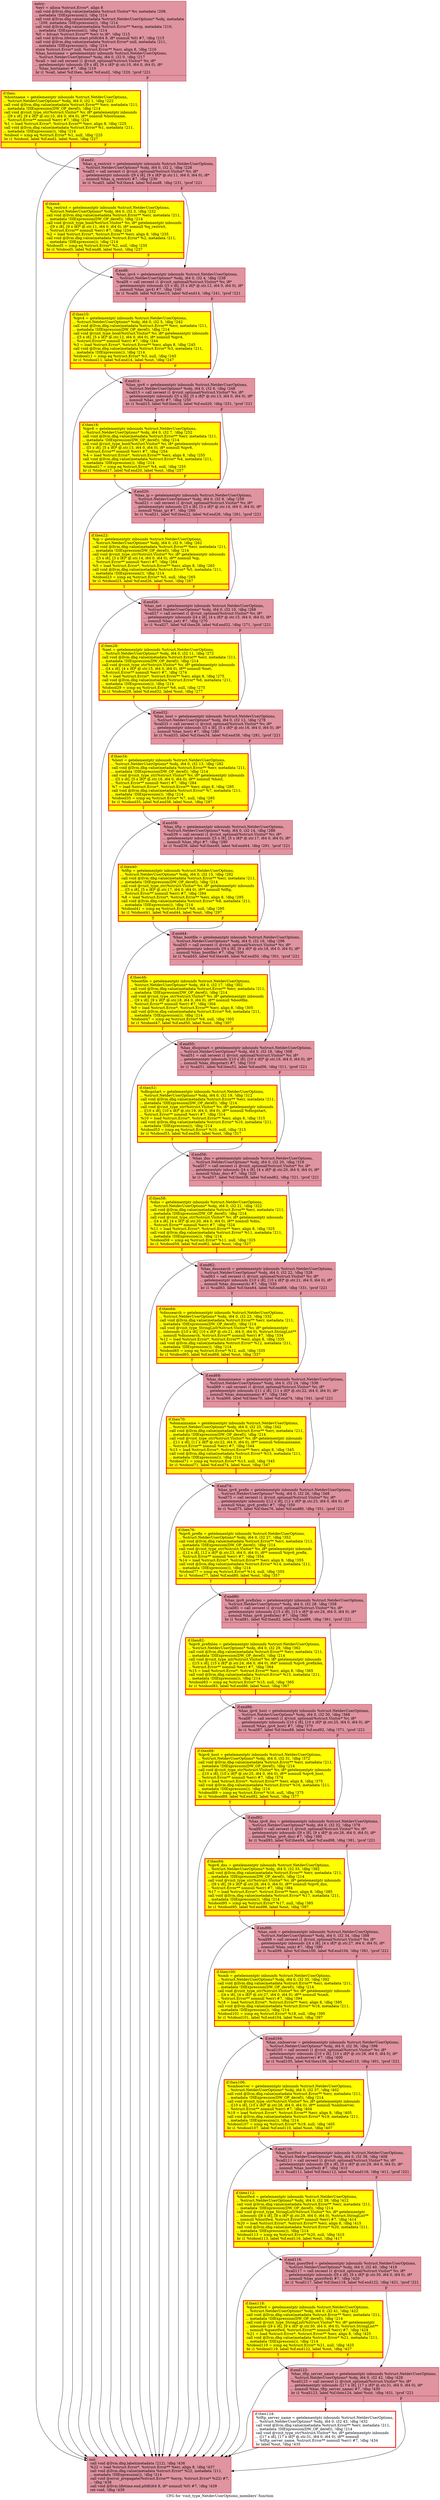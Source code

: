 digraph "CFG for 'visit_type_NetdevUserOptions_members' function" {
	label="CFG for 'visit_type_NetdevUserOptions_members' function";

	Node0x55760421b1b0 [shape=record,color="#b70d28ff", style=filled, fillcolor="#b70d2870",label="{entry:\l  %err = alloca %struct.Error*, align 8\l  call void @llvm.dbg.value(metadata %struct.Visitor* %v, metadata !208,\l... metadata !DIExpression()), !dbg !214\l  call void @llvm.dbg.value(metadata %struct.NetdevUserOptions* %obj, metadata\l... !209, metadata !DIExpression()), !dbg !214\l  call void @llvm.dbg.value(metadata %struct.Error** %errp, metadata !210,\l... metadata !DIExpression()), !dbg !214\l  %0 = bitcast %struct.Error** %err to i8*, !dbg !215\l  call void @llvm.lifetime.start.p0i8(i64 8, i8* nonnull %0) #7, !dbg !215\l  call void @llvm.dbg.value(metadata %struct.Error* null, metadata !211,\l... metadata !DIExpression()), !dbg !214\l  store %struct.Error* null, %struct.Error** %err, align 8, !dbg !216\l  %has_hostname = getelementptr inbounds %struct.NetdevUserOptions,\l... %struct.NetdevUserOptions* %obj, i64 0, i32 0, !dbg !217\l  %call = tail call zeroext i1 @visit_optional(%struct.Visitor* %v, i8*\l... getelementptr inbounds ([9 x i8], [9 x i8]* @.str.10, i64 0, i64 0), i8*\l... %has_hostname) #7, !dbg !219\l  br i1 %call, label %if.then, label %if.end2, !dbg !220, !prof !221\l|{<s0>T|<s1>F}}"];
	Node0x55760421b1b0:s0 -> Node0x557604231130;
	Node0x55760421b1b0:s1 -> Node0x557604231180;
	Node0x557604231130 [shape=record,penwidth=3.0, style="filled", color="red", fillcolor="yellow",label="{if.then:                                          \l  %hostname = getelementptr inbounds %struct.NetdevUserOptions,\l... %struct.NetdevUserOptions* %obj, i64 0, i32 1, !dbg !222\l  call void @llvm.dbg.value(metadata %struct.Error** %err, metadata !211,\l... metadata !DIExpression(DW_OP_deref)), !dbg !214\l  call void @visit_type_str(%struct.Visitor* %v, i8* getelementptr inbounds\l... ([9 x i8], [9 x i8]* @.str.10, i64 0, i64 0), i8** nonnull %hostname,\l... %struct.Error** nonnull %err) #7, !dbg !224\l  %1 = load %struct.Error*, %struct.Error** %err, align 8, !dbg !225\l  call void @llvm.dbg.value(metadata %struct.Error* %1, metadata !211,\l... metadata !DIExpression()), !dbg !214\l  %tobool = icmp eq %struct.Error* %1, null, !dbg !225\l  br i1 %tobool, label %if.end2, label %out, !dbg !227\l|{<s0>T|<s1>F}}"];
	Node0x557604231130:s0 -> Node0x557604231180;
	Node0x557604231130:s1 -> Node0x557604232ac0;
	Node0x557604231180 [shape=record,color="#b70d28ff", style=filled, fillcolor="#b70d2870",label="{if.end2:                                          \l  %has_q_restrict = getelementptr inbounds %struct.NetdevUserOptions,\l... %struct.NetdevUserOptions* %obj, i64 0, i32 2, !dbg !228\l  %call3 = call zeroext i1 @visit_optional(%struct.Visitor* %v, i8*\l... getelementptr inbounds ([9 x i8], [9 x i8]* @.str.11, i64 0, i64 0), i8*\l... nonnull %has_q_restrict) #7, !dbg !230\l  br i1 %call3, label %if.then4, label %if.end8, !dbg !231, !prof !221\l|{<s0>T|<s1>F}}"];
	Node0x557604231180:s0 -> Node0x557604232db0;
	Node0x557604231180:s1 -> Node0x557604232e20;
	Node0x557604232db0 [shape=record,penwidth=3.0, style="filled", color="red", fillcolor="yellow",label="{if.then4:                                         \l  %q_restrict = getelementptr inbounds %struct.NetdevUserOptions,\l... %struct.NetdevUserOptions* %obj, i64 0, i32 3, !dbg !232\l  call void @llvm.dbg.value(metadata %struct.Error** %err, metadata !211,\l... metadata !DIExpression(DW_OP_deref)), !dbg !214\l  call void @visit_type_bool(%struct.Visitor* %v, i8* getelementptr inbounds\l... ([9 x i8], [9 x i8]* @.str.11, i64 0, i64 0), i8* nonnull %q_restrict,\l... %struct.Error** nonnull %err) #7, !dbg !234\l  %2 = load %struct.Error*, %struct.Error** %err, align 8, !dbg !235\l  call void @llvm.dbg.value(metadata %struct.Error* %2, metadata !211,\l... metadata !DIExpression()), !dbg !214\l  %tobool5 = icmp eq %struct.Error* %2, null, !dbg !235\l  br i1 %tobool5, label %if.end8, label %out, !dbg !237\l|{<s0>T|<s1>F}}"];
	Node0x557604232db0:s0 -> Node0x557604232e20;
	Node0x557604232db0:s1 -> Node0x557604232ac0;
	Node0x557604232e20 [shape=record,color="#b70d28ff", style=filled, fillcolor="#b70d2870",label="{if.end8:                                          \l  %has_ipv4 = getelementptr inbounds %struct.NetdevUserOptions,\l... %struct.NetdevUserOptions* %obj, i64 0, i32 4, !dbg !238\l  %call9 = call zeroext i1 @visit_optional(%struct.Visitor* %v, i8*\l... getelementptr inbounds ([5 x i8], [5 x i8]* @.str.12, i64 0, i64 0), i8*\l... nonnull %has_ipv4) #7, !dbg !240\l  br i1 %call9, label %if.then10, label %if.end14, !dbg !241, !prof !221\l|{<s0>T|<s1>F}}"];
	Node0x557604232e20:s0 -> Node0x557604234460;
	Node0x557604232e20:s1 -> Node0x5576042344b0;
	Node0x557604234460 [shape=record,penwidth=3.0, style="filled", color="red", fillcolor="yellow",label="{if.then10:                                        \l  %ipv4 = getelementptr inbounds %struct.NetdevUserOptions,\l... %struct.NetdevUserOptions* %obj, i64 0, i32 5, !dbg !242\l  call void @llvm.dbg.value(metadata %struct.Error** %err, metadata !211,\l... metadata !DIExpression(DW_OP_deref)), !dbg !214\l  call void @visit_type_bool(%struct.Visitor* %v, i8* getelementptr inbounds\l... ([5 x i8], [5 x i8]* @.str.12, i64 0, i64 0), i8* nonnull %ipv4,\l... %struct.Error** nonnull %err) #7, !dbg !244\l  %3 = load %struct.Error*, %struct.Error** %err, align 8, !dbg !245\l  call void @llvm.dbg.value(metadata %struct.Error* %3, metadata !211,\l... metadata !DIExpression()), !dbg !214\l  %tobool11 = icmp eq %struct.Error* %3, null, !dbg !245\l  br i1 %tobool11, label %if.end14, label %out, !dbg !247\l|{<s0>T|<s1>F}}"];
	Node0x557604234460:s0 -> Node0x5576042344b0;
	Node0x557604234460:s1 -> Node0x557604232ac0;
	Node0x5576042344b0 [shape=record,color="#b70d28ff", style=filled, fillcolor="#b70d2870",label="{if.end14:                                         \l  %has_ipv6 = getelementptr inbounds %struct.NetdevUserOptions,\l... %struct.NetdevUserOptions* %obj, i64 0, i32 6, !dbg !248\l  %call15 = call zeroext i1 @visit_optional(%struct.Visitor* %v, i8*\l... getelementptr inbounds ([5 x i8], [5 x i8]* @.str.13, i64 0, i64 0), i8*\l... nonnull %has_ipv6) #7, !dbg !250\l  br i1 %call15, label %if.then16, label %if.end20, !dbg !251, !prof !221\l|{<s0>T|<s1>F}}"];
	Node0x5576042344b0:s0 -> Node0x557604213960;
	Node0x5576042344b0:s1 -> Node0x5576042139b0;
	Node0x557604213960 [shape=record,penwidth=3.0, style="filled", color="red", fillcolor="yellow",label="{if.then16:                                        \l  %ipv6 = getelementptr inbounds %struct.NetdevUserOptions,\l... %struct.NetdevUserOptions* %obj, i64 0, i32 7, !dbg !252\l  call void @llvm.dbg.value(metadata %struct.Error** %err, metadata !211,\l... metadata !DIExpression(DW_OP_deref)), !dbg !214\l  call void @visit_type_bool(%struct.Visitor* %v, i8* getelementptr inbounds\l... ([5 x i8], [5 x i8]* @.str.13, i64 0, i64 0), i8* nonnull %ipv6,\l... %struct.Error** nonnull %err) #7, !dbg !254\l  %4 = load %struct.Error*, %struct.Error** %err, align 8, !dbg !255\l  call void @llvm.dbg.value(metadata %struct.Error* %4, metadata !211,\l... metadata !DIExpression()), !dbg !214\l  %tobool17 = icmp eq %struct.Error* %4, null, !dbg !255\l  br i1 %tobool17, label %if.end20, label %out, !dbg !257\l|{<s0>T|<s1>F}}"];
	Node0x557604213960:s0 -> Node0x5576042139b0;
	Node0x557604213960:s1 -> Node0x557604232ac0;
	Node0x5576042139b0 [shape=record,color="#b70d28ff", style=filled, fillcolor="#b70d2870",label="{if.end20:                                         \l  %has_ip = getelementptr inbounds %struct.NetdevUserOptions,\l... %struct.NetdevUserOptions* %obj, i64 0, i32 8, !dbg !258\l  %call21 = call zeroext i1 @visit_optional(%struct.Visitor* %v, i8*\l... getelementptr inbounds ([3 x i8], [3 x i8]* @.str.14, i64 0, i64 0), i8*\l... nonnull %has_ip) #7, !dbg !260\l  br i1 %call21, label %if.then22, label %if.end26, !dbg !261, !prof !221\l|{<s0>T|<s1>F}}"];
	Node0x5576042139b0:s0 -> Node0x557604237d50;
	Node0x5576042139b0:s1 -> Node0x557604237da0;
	Node0x557604237d50 [shape=record,penwidth=3.0, style="filled", color="red", fillcolor="yellow",label="{if.then22:                                        \l  %ip = getelementptr inbounds %struct.NetdevUserOptions,\l... %struct.NetdevUserOptions* %obj, i64 0, i32 9, !dbg !262\l  call void @llvm.dbg.value(metadata %struct.Error** %err, metadata !211,\l... metadata !DIExpression(DW_OP_deref)), !dbg !214\l  call void @visit_type_str(%struct.Visitor* %v, i8* getelementptr inbounds\l... ([3 x i8], [3 x i8]* @.str.14, i64 0, i64 0), i8** nonnull %ip,\l... %struct.Error** nonnull %err) #7, !dbg !264\l  %5 = load %struct.Error*, %struct.Error** %err, align 8, !dbg !265\l  call void @llvm.dbg.value(metadata %struct.Error* %5, metadata !211,\l... metadata !DIExpression()), !dbg !214\l  %tobool23 = icmp eq %struct.Error* %5, null, !dbg !265\l  br i1 %tobool23, label %if.end26, label %out, !dbg !267\l|{<s0>T|<s1>F}}"];
	Node0x557604237d50:s0 -> Node0x557604237da0;
	Node0x557604237d50:s1 -> Node0x557604232ac0;
	Node0x557604237da0 [shape=record,color="#b70d28ff", style=filled, fillcolor="#b70d2870",label="{if.end26:                                         \l  %has_net = getelementptr inbounds %struct.NetdevUserOptions,\l... %struct.NetdevUserOptions* %obj, i64 0, i32 10, !dbg !268\l  %call27 = call zeroext i1 @visit_optional(%struct.Visitor* %v, i8*\l... getelementptr inbounds ([4 x i8], [4 x i8]* @.str.15, i64 0, i64 0), i8*\l... nonnull %has_net) #7, !dbg !270\l  br i1 %call27, label %if.then28, label %if.end32, !dbg !271, !prof !221\l|{<s0>T|<s1>F}}"];
	Node0x557604237da0:s0 -> Node0x557604234140;
	Node0x557604237da0:s1 -> Node0x557604234190;
	Node0x557604234140 [shape=record,penwidth=3.0, style="filled", color="red", fillcolor="yellow",label="{if.then28:                                        \l  %net = getelementptr inbounds %struct.NetdevUserOptions,\l... %struct.NetdevUserOptions* %obj, i64 0, i32 11, !dbg !272\l  call void @llvm.dbg.value(metadata %struct.Error** %err, metadata !211,\l... metadata !DIExpression(DW_OP_deref)), !dbg !214\l  call void @visit_type_str(%struct.Visitor* %v, i8* getelementptr inbounds\l... ([4 x i8], [4 x i8]* @.str.15, i64 0, i64 0), i8** nonnull %net,\l... %struct.Error** nonnull %err) #7, !dbg !274\l  %6 = load %struct.Error*, %struct.Error** %err, align 8, !dbg !275\l  call void @llvm.dbg.value(metadata %struct.Error* %6, metadata !211,\l... metadata !DIExpression()), !dbg !214\l  %tobool29 = icmp eq %struct.Error* %6, null, !dbg !275\l  br i1 %tobool29, label %if.end32, label %out, !dbg !277\l|{<s0>T|<s1>F}}"];
	Node0x557604234140:s0 -> Node0x557604234190;
	Node0x557604234140:s1 -> Node0x557604232ac0;
	Node0x557604234190 [shape=record,color="#b70d28ff", style=filled, fillcolor="#b70d2870",label="{if.end32:                                         \l  %has_host = getelementptr inbounds %struct.NetdevUserOptions,\l... %struct.NetdevUserOptions* %obj, i64 0, i32 12, !dbg !278\l  %call33 = call zeroext i1 @visit_optional(%struct.Visitor* %v, i8*\l... getelementptr inbounds ([5 x i8], [5 x i8]* @.str.16, i64 0, i64 0), i8*\l... nonnull %has_host) #7, !dbg !280\l  br i1 %call33, label %if.then34, label %if.end38, !dbg !281, !prof !221\l|{<s0>T|<s1>F}}"];
	Node0x557604234190:s0 -> Node0x55760423be20;
	Node0x557604234190:s1 -> Node0x55760423be70;
	Node0x55760423be20 [shape=record,penwidth=3.0, style="filled", color="red", fillcolor="yellow",label="{if.then34:                                        \l  %host = getelementptr inbounds %struct.NetdevUserOptions,\l... %struct.NetdevUserOptions* %obj, i64 0, i32 13, !dbg !282\l  call void @llvm.dbg.value(metadata %struct.Error** %err, metadata !211,\l... metadata !DIExpression(DW_OP_deref)), !dbg !214\l  call void @visit_type_str(%struct.Visitor* %v, i8* getelementptr inbounds\l... ([5 x i8], [5 x i8]* @.str.16, i64 0, i64 0), i8** nonnull %host,\l... %struct.Error** nonnull %err) #7, !dbg !284\l  %7 = load %struct.Error*, %struct.Error** %err, align 8, !dbg !285\l  call void @llvm.dbg.value(metadata %struct.Error* %7, metadata !211,\l... metadata !DIExpression()), !dbg !214\l  %tobool35 = icmp eq %struct.Error* %7, null, !dbg !285\l  br i1 %tobool35, label %if.end38, label %out, !dbg !287\l|{<s0>T|<s1>F}}"];
	Node0x55760423be20:s0 -> Node0x55760423be70;
	Node0x55760423be20:s1 -> Node0x557604232ac0;
	Node0x55760423be70 [shape=record,color="#b70d28ff", style=filled, fillcolor="#b70d2870",label="{if.end38:                                         \l  %has_tftp = getelementptr inbounds %struct.NetdevUserOptions,\l... %struct.NetdevUserOptions* %obj, i64 0, i32 14, !dbg !288\l  %call39 = call zeroext i1 @visit_optional(%struct.Visitor* %v, i8*\l... getelementptr inbounds ([5 x i8], [5 x i8]* @.str.17, i64 0, i64 0), i8*\l... nonnull %has_tftp) #7, !dbg !290\l  br i1 %call39, label %if.then40, label %if.end44, !dbg !291, !prof !221\l|{<s0>T|<s1>F}}"];
	Node0x55760423be70:s0 -> Node0x55760423d140;
	Node0x55760423be70:s1 -> Node0x55760423d190;
	Node0x55760423d140 [shape=record,penwidth=3.0, style="filled", color="red", fillcolor="yellow",label="{if.then40:                                        \l  %tftp = getelementptr inbounds %struct.NetdevUserOptions,\l... %struct.NetdevUserOptions* %obj, i64 0, i32 15, !dbg !292\l  call void @llvm.dbg.value(metadata %struct.Error** %err, metadata !211,\l... metadata !DIExpression(DW_OP_deref)), !dbg !214\l  call void @visit_type_str(%struct.Visitor* %v, i8* getelementptr inbounds\l... ([5 x i8], [5 x i8]* @.str.17, i64 0, i64 0), i8** nonnull %tftp,\l... %struct.Error** nonnull %err) #7, !dbg !294\l  %8 = load %struct.Error*, %struct.Error** %err, align 8, !dbg !295\l  call void @llvm.dbg.value(metadata %struct.Error* %8, metadata !211,\l... metadata !DIExpression()), !dbg !214\l  %tobool41 = icmp eq %struct.Error* %8, null, !dbg !295\l  br i1 %tobool41, label %if.end44, label %out, !dbg !297\l|{<s0>T|<s1>F}}"];
	Node0x55760423d140:s0 -> Node0x55760423d190;
	Node0x55760423d140:s1 -> Node0x557604232ac0;
	Node0x55760423d190 [shape=record,color="#b70d28ff", style=filled, fillcolor="#b70d2870",label="{if.end44:                                         \l  %has_bootfile = getelementptr inbounds %struct.NetdevUserOptions,\l... %struct.NetdevUserOptions* %obj, i64 0, i32 16, !dbg !298\l  %call45 = call zeroext i1 @visit_optional(%struct.Visitor* %v, i8*\l... getelementptr inbounds ([9 x i8], [9 x i8]* @.str.18, i64 0, i64 0), i8*\l... nonnull %has_bootfile) #7, !dbg !300\l  br i1 %call45, label %if.then46, label %if.end50, !dbg !301, !prof !221\l|{<s0>T|<s1>F}}"];
	Node0x55760423d190:s0 -> Node0x55760423e460;
	Node0x55760423d190:s1 -> Node0x55760423e4b0;
	Node0x55760423e460 [shape=record,penwidth=3.0, style="filled", color="red", fillcolor="yellow",label="{if.then46:                                        \l  %bootfile = getelementptr inbounds %struct.NetdevUserOptions,\l... %struct.NetdevUserOptions* %obj, i64 0, i32 17, !dbg !302\l  call void @llvm.dbg.value(metadata %struct.Error** %err, metadata !211,\l... metadata !DIExpression(DW_OP_deref)), !dbg !214\l  call void @visit_type_str(%struct.Visitor* %v, i8* getelementptr inbounds\l... ([9 x i8], [9 x i8]* @.str.18, i64 0, i64 0), i8** nonnull %bootfile,\l... %struct.Error** nonnull %err) #7, !dbg !304\l  %9 = load %struct.Error*, %struct.Error** %err, align 8, !dbg !305\l  call void @llvm.dbg.value(metadata %struct.Error* %9, metadata !211,\l... metadata !DIExpression()), !dbg !214\l  %tobool47 = icmp eq %struct.Error* %9, null, !dbg !305\l  br i1 %tobool47, label %if.end50, label %out, !dbg !307\l|{<s0>T|<s1>F}}"];
	Node0x55760423e460:s0 -> Node0x55760423e4b0;
	Node0x55760423e460:s1 -> Node0x557604232ac0;
	Node0x55760423e4b0 [shape=record,color="#b70d28ff", style=filled, fillcolor="#b70d2870",label="{if.end50:                                         \l  %has_dhcpstart = getelementptr inbounds %struct.NetdevUserOptions,\l... %struct.NetdevUserOptions* %obj, i64 0, i32 18, !dbg !308\l  %call51 = call zeroext i1 @visit_optional(%struct.Visitor* %v, i8*\l... getelementptr inbounds ([10 x i8], [10 x i8]* @.str.19, i64 0, i64 0), i8*\l... nonnull %has_dhcpstart) #7, !dbg !310\l  br i1 %call51, label %if.then52, label %if.end56, !dbg !311, !prof !221\l|{<s0>T|<s1>F}}"];
	Node0x55760423e4b0:s0 -> Node0x55760423f7a0;
	Node0x55760423e4b0:s1 -> Node0x55760423f7f0;
	Node0x55760423f7a0 [shape=record,penwidth=3.0, style="filled", color="red", fillcolor="yellow",label="{if.then52:                                        \l  %dhcpstart = getelementptr inbounds %struct.NetdevUserOptions,\l... %struct.NetdevUserOptions* %obj, i64 0, i32 19, !dbg !312\l  call void @llvm.dbg.value(metadata %struct.Error** %err, metadata !211,\l... metadata !DIExpression(DW_OP_deref)), !dbg !214\l  call void @visit_type_str(%struct.Visitor* %v, i8* getelementptr inbounds\l... ([10 x i8], [10 x i8]* @.str.19, i64 0, i64 0), i8** nonnull %dhcpstart,\l... %struct.Error** nonnull %err) #7, !dbg !314\l  %10 = load %struct.Error*, %struct.Error** %err, align 8, !dbg !315\l  call void @llvm.dbg.value(metadata %struct.Error* %10, metadata !211,\l... metadata !DIExpression()), !dbg !214\l  %tobool53 = icmp eq %struct.Error* %10, null, !dbg !315\l  br i1 %tobool53, label %if.end56, label %out, !dbg !317\l|{<s0>T|<s1>F}}"];
	Node0x55760423f7a0:s0 -> Node0x55760423f7f0;
	Node0x55760423f7a0:s1 -> Node0x557604232ac0;
	Node0x55760423f7f0 [shape=record,color="#b70d28ff", style=filled, fillcolor="#b70d2870",label="{if.end56:                                         \l  %has_dns = getelementptr inbounds %struct.NetdevUserOptions,\l... %struct.NetdevUserOptions* %obj, i64 0, i32 20, !dbg !318\l  %call57 = call zeroext i1 @visit_optional(%struct.Visitor* %v, i8*\l... getelementptr inbounds ([4 x i8], [4 x i8]* @.str.20, i64 0, i64 0), i8*\l... nonnull %has_dns) #7, !dbg !320\l  br i1 %call57, label %if.then58, label %if.end62, !dbg !321, !prof !221\l|{<s0>T|<s1>F}}"];
	Node0x55760423f7f0:s0 -> Node0x557604240ae0;
	Node0x55760423f7f0:s1 -> Node0x557604240b30;
	Node0x557604240ae0 [shape=record,penwidth=3.0, style="filled", color="red", fillcolor="yellow",label="{if.then58:                                        \l  %dns = getelementptr inbounds %struct.NetdevUserOptions,\l... %struct.NetdevUserOptions* %obj, i64 0, i32 21, !dbg !322\l  call void @llvm.dbg.value(metadata %struct.Error** %err, metadata !211,\l... metadata !DIExpression(DW_OP_deref)), !dbg !214\l  call void @visit_type_str(%struct.Visitor* %v, i8* getelementptr inbounds\l... ([4 x i8], [4 x i8]* @.str.20, i64 0, i64 0), i8** nonnull %dns,\l... %struct.Error** nonnull %err) #7, !dbg !324\l  %11 = load %struct.Error*, %struct.Error** %err, align 8, !dbg !325\l  call void @llvm.dbg.value(metadata %struct.Error* %11, metadata !211,\l... metadata !DIExpression()), !dbg !214\l  %tobool59 = icmp eq %struct.Error* %11, null, !dbg !325\l  br i1 %tobool59, label %if.end62, label %out, !dbg !327\l|{<s0>T|<s1>F}}"];
	Node0x557604240ae0:s0 -> Node0x557604240b30;
	Node0x557604240ae0:s1 -> Node0x557604232ac0;
	Node0x557604240b30 [shape=record,color="#b70d28ff", style=filled, fillcolor="#b70d2870",label="{if.end62:                                         \l  %has_dnssearch = getelementptr inbounds %struct.NetdevUserOptions,\l... %struct.NetdevUserOptions* %obj, i64 0, i32 22, !dbg !328\l  %call63 = call zeroext i1 @visit_optional(%struct.Visitor* %v, i8*\l... getelementptr inbounds ([10 x i8], [10 x i8]* @.str.21, i64 0, i64 0), i8*\l... nonnull %has_dnssearch) #7, !dbg !330\l  br i1 %call63, label %if.then64, label %if.end68, !dbg !331, !prof !221\l|{<s0>T|<s1>F}}"];
	Node0x557604240b30:s0 -> Node0x55760423a340;
	Node0x557604240b30:s1 -> Node0x55760423a390;
	Node0x55760423a340 [shape=record,penwidth=3.0, style="filled", color="red", fillcolor="yellow",label="{if.then64:                                        \l  %dnssearch = getelementptr inbounds %struct.NetdevUserOptions,\l... %struct.NetdevUserOptions* %obj, i64 0, i32 23, !dbg !332\l  call void @llvm.dbg.value(metadata %struct.Error** %err, metadata !211,\l... metadata !DIExpression(DW_OP_deref)), !dbg !214\l  call void @visit_type_StringList(%struct.Visitor* %v, i8* getelementptr\l... inbounds ([10 x i8], [10 x i8]* @.str.21, i64 0, i64 0), %struct.StringList**\l... nonnull %dnssearch, %struct.Error** nonnull %err) #7, !dbg !334\l  %12 = load %struct.Error*, %struct.Error** %err, align 8, !dbg !335\l  call void @llvm.dbg.value(metadata %struct.Error* %12, metadata !211,\l... metadata !DIExpression()), !dbg !214\l  %tobool65 = icmp eq %struct.Error* %12, null, !dbg !335\l  br i1 %tobool65, label %if.end68, label %out, !dbg !337\l|{<s0>T|<s1>F}}"];
	Node0x55760423a340:s0 -> Node0x55760423a390;
	Node0x55760423a340:s1 -> Node0x557604232ac0;
	Node0x55760423a390 [shape=record,color="#b70d28ff", style=filled, fillcolor="#b70d2870",label="{if.end68:                                         \l  %has_domainname = getelementptr inbounds %struct.NetdevUserOptions,\l... %struct.NetdevUserOptions* %obj, i64 0, i32 24, !dbg !338\l  %call69 = call zeroext i1 @visit_optional(%struct.Visitor* %v, i8*\l... getelementptr inbounds ([11 x i8], [11 x i8]* @.str.22, i64 0, i64 0), i8*\l... nonnull %has_domainname) #7, !dbg !340\l  br i1 %call69, label %if.then70, label %if.end74, !dbg !341, !prof !221\l|{<s0>T|<s1>F}}"];
	Node0x55760423a390:s0 -> Node0x557604244dd0;
	Node0x55760423a390:s1 -> Node0x557604244e20;
	Node0x557604244dd0 [shape=record,penwidth=3.0, style="filled", color="red", fillcolor="yellow",label="{if.then70:                                        \l  %domainname = getelementptr inbounds %struct.NetdevUserOptions,\l... %struct.NetdevUserOptions* %obj, i64 0, i32 25, !dbg !342\l  call void @llvm.dbg.value(metadata %struct.Error** %err, metadata !211,\l... metadata !DIExpression(DW_OP_deref)), !dbg !214\l  call void @visit_type_str(%struct.Visitor* %v, i8* getelementptr inbounds\l... ([11 x i8], [11 x i8]* @.str.22, i64 0, i64 0), i8** nonnull %domainname,\l... %struct.Error** nonnull %err) #7, !dbg !344\l  %13 = load %struct.Error*, %struct.Error** %err, align 8, !dbg !345\l  call void @llvm.dbg.value(metadata %struct.Error* %13, metadata !211,\l... metadata !DIExpression()), !dbg !214\l  %tobool71 = icmp eq %struct.Error* %13, null, !dbg !345\l  br i1 %tobool71, label %if.end74, label %out, !dbg !347\l|{<s0>T|<s1>F}}"];
	Node0x557604244dd0:s0 -> Node0x557604244e20;
	Node0x557604244dd0:s1 -> Node0x557604232ac0;
	Node0x557604244e20 [shape=record,color="#b70d28ff", style=filled, fillcolor="#b70d2870",label="{if.end74:                                         \l  %has_ipv6_prefix = getelementptr inbounds %struct.NetdevUserOptions,\l... %struct.NetdevUserOptions* %obj, i64 0, i32 26, !dbg !348\l  %call75 = call zeroext i1 @visit_optional(%struct.Visitor* %v, i8*\l... getelementptr inbounds ([12 x i8], [12 x i8]* @.str.23, i64 0, i64 0), i8*\l... nonnull %has_ipv6_prefix) #7, !dbg !350\l  br i1 %call75, label %if.then76, label %if.end80, !dbg !351, !prof !221\l|{<s0>T|<s1>F}}"];
	Node0x557604244e20:s0 -> Node0x5576042460d0;
	Node0x557604244e20:s1 -> Node0x557604246120;
	Node0x5576042460d0 [shape=record,penwidth=3.0, style="filled", color="red", fillcolor="yellow",label="{if.then76:                                        \l  %ipv6_prefix = getelementptr inbounds %struct.NetdevUserOptions,\l... %struct.NetdevUserOptions* %obj, i64 0, i32 27, !dbg !352\l  call void @llvm.dbg.value(metadata %struct.Error** %err, metadata !211,\l... metadata !DIExpression(DW_OP_deref)), !dbg !214\l  call void @visit_type_str(%struct.Visitor* %v, i8* getelementptr inbounds\l... ([12 x i8], [12 x i8]* @.str.23, i64 0, i64 0), i8** nonnull %ipv6_prefix,\l... %struct.Error** nonnull %err) #7, !dbg !354\l  %14 = load %struct.Error*, %struct.Error** %err, align 8, !dbg !355\l  call void @llvm.dbg.value(metadata %struct.Error* %14, metadata !211,\l... metadata !DIExpression()), !dbg !214\l  %tobool77 = icmp eq %struct.Error* %14, null, !dbg !355\l  br i1 %tobool77, label %if.end80, label %out, !dbg !357\l|{<s0>T|<s1>F}}"];
	Node0x5576042460d0:s0 -> Node0x557604246120;
	Node0x5576042460d0:s1 -> Node0x557604232ac0;
	Node0x557604246120 [shape=record,color="#b70d28ff", style=filled, fillcolor="#b70d2870",label="{if.end80:                                         \l  %has_ipv6_prefixlen = getelementptr inbounds %struct.NetdevUserOptions,\l... %struct.NetdevUserOptions* %obj, i64 0, i32 28, !dbg !358\l  %call81 = call zeroext i1 @visit_optional(%struct.Visitor* %v, i8*\l... getelementptr inbounds ([15 x i8], [15 x i8]* @.str.24, i64 0, i64 0), i8*\l... nonnull %has_ipv6_prefixlen) #7, !dbg !360\l  br i1 %call81, label %if.then82, label %if.end86, !dbg !361, !prof !221\l|{<s0>T|<s1>F}}"];
	Node0x557604246120:s0 -> Node0x5576042476f0;
	Node0x557604246120:s1 -> Node0x557604247740;
	Node0x5576042476f0 [shape=record,penwidth=3.0, style="filled", color="red", fillcolor="yellow",label="{if.then82:                                        \l  %ipv6_prefixlen = getelementptr inbounds %struct.NetdevUserOptions,\l... %struct.NetdevUserOptions* %obj, i64 0, i32 29, !dbg !362\l  call void @llvm.dbg.value(metadata %struct.Error** %err, metadata !211,\l... metadata !DIExpression(DW_OP_deref)), !dbg !214\l  call void @visit_type_int(%struct.Visitor* %v, i8* getelementptr inbounds\l... ([15 x i8], [15 x i8]* @.str.24, i64 0, i64 0), i64* nonnull %ipv6_prefixlen,\l... %struct.Error** nonnull %err) #7, !dbg !364\l  %15 = load %struct.Error*, %struct.Error** %err, align 8, !dbg !365\l  call void @llvm.dbg.value(metadata %struct.Error* %15, metadata !211,\l... metadata !DIExpression()), !dbg !214\l  %tobool83 = icmp eq %struct.Error* %15, null, !dbg !365\l  br i1 %tobool83, label %if.end86, label %out, !dbg !367\l|{<s0>T|<s1>F}}"];
	Node0x5576042476f0:s0 -> Node0x557604247740;
	Node0x5576042476f0:s1 -> Node0x557604232ac0;
	Node0x557604247740 [shape=record,color="#b70d28ff", style=filled, fillcolor="#b70d2870",label="{if.end86:                                         \l  %has_ipv6_host = getelementptr inbounds %struct.NetdevUserOptions,\l... %struct.NetdevUserOptions* %obj, i64 0, i32 30, !dbg !368\l  %call87 = call zeroext i1 @visit_optional(%struct.Visitor* %v, i8*\l... getelementptr inbounds ([10 x i8], [10 x i8]* @.str.25, i64 0, i64 0), i8*\l... nonnull %has_ipv6_host) #7, !dbg !370\l  br i1 %call87, label %if.then88, label %if.end92, !dbg !371, !prof !221\l|{<s0>T|<s1>F}}"];
	Node0x557604247740:s0 -> Node0x557604249570;
	Node0x557604247740:s1 -> Node0x5576042495c0;
	Node0x557604249570 [shape=record,penwidth=3.0, style="filled", color="red", fillcolor="yellow",label="{if.then88:                                        \l  %ipv6_host = getelementptr inbounds %struct.NetdevUserOptions,\l... %struct.NetdevUserOptions* %obj, i64 0, i32 31, !dbg !372\l  call void @llvm.dbg.value(metadata %struct.Error** %err, metadata !211,\l... metadata !DIExpression(DW_OP_deref)), !dbg !214\l  call void @visit_type_str(%struct.Visitor* %v, i8* getelementptr inbounds\l... ([10 x i8], [10 x i8]* @.str.25, i64 0, i64 0), i8** nonnull %ipv6_host,\l... %struct.Error** nonnull %err) #7, !dbg !374\l  %16 = load %struct.Error*, %struct.Error** %err, align 8, !dbg !375\l  call void @llvm.dbg.value(metadata %struct.Error* %16, metadata !211,\l... metadata !DIExpression()), !dbg !214\l  %tobool89 = icmp eq %struct.Error* %16, null, !dbg !375\l  br i1 %tobool89, label %if.end92, label %out, !dbg !377\l|{<s0>T|<s1>F}}"];
	Node0x557604249570:s0 -> Node0x5576042495c0;
	Node0x557604249570:s1 -> Node0x557604232ac0;
	Node0x5576042495c0 [shape=record,color="#b70d28ff", style=filled, fillcolor="#b70d2870",label="{if.end92:                                         \l  %has_ipv6_dns = getelementptr inbounds %struct.NetdevUserOptions,\l... %struct.NetdevUserOptions* %obj, i64 0, i32 32, !dbg !378\l  %call93 = call zeroext i1 @visit_optional(%struct.Visitor* %v, i8*\l... getelementptr inbounds ([9 x i8], [9 x i8]* @.str.26, i64 0, i64 0), i8*\l... nonnull %has_ipv6_dns) #7, !dbg !380\l  br i1 %call93, label %if.then94, label %if.end98, !dbg !381, !prof !221\l|{<s0>T|<s1>F}}"];
	Node0x5576042495c0:s0 -> Node0x55760424a580;
	Node0x5576042495c0:s1 -> Node0x55760424a5d0;
	Node0x55760424a580 [shape=record,penwidth=3.0, style="filled", color="red", fillcolor="yellow",label="{if.then94:                                        \l  %ipv6_dns = getelementptr inbounds %struct.NetdevUserOptions,\l... %struct.NetdevUserOptions* %obj, i64 0, i32 33, !dbg !382\l  call void @llvm.dbg.value(metadata %struct.Error** %err, metadata !211,\l... metadata !DIExpression(DW_OP_deref)), !dbg !214\l  call void @visit_type_str(%struct.Visitor* %v, i8* getelementptr inbounds\l... ([9 x i8], [9 x i8]* @.str.26, i64 0, i64 0), i8** nonnull %ipv6_dns,\l... %struct.Error** nonnull %err) #7, !dbg !384\l  %17 = load %struct.Error*, %struct.Error** %err, align 8, !dbg !385\l  call void @llvm.dbg.value(metadata %struct.Error* %17, metadata !211,\l... metadata !DIExpression()), !dbg !214\l  %tobool95 = icmp eq %struct.Error* %17, null, !dbg !385\l  br i1 %tobool95, label %if.end98, label %out, !dbg !387\l|{<s0>T|<s1>F}}"];
	Node0x55760424a580:s0 -> Node0x55760424a5d0;
	Node0x55760424a580:s1 -> Node0x557604232ac0;
	Node0x55760424a5d0 [shape=record,color="#b70d28ff", style=filled, fillcolor="#b70d2870",label="{if.end98:                                         \l  %has_smb = getelementptr inbounds %struct.NetdevUserOptions,\l... %struct.NetdevUserOptions* %obj, i64 0, i32 34, !dbg !388\l  %call99 = call zeroext i1 @visit_optional(%struct.Visitor* %v, i8*\l... getelementptr inbounds ([4 x i8], [4 x i8]* @.str.27, i64 0, i64 0), i8*\l... nonnull %has_smb) #7, !dbg !390\l  br i1 %call99, label %if.then100, label %if.end104, !dbg !391, !prof !221\l|{<s0>T|<s1>F}}"];
	Node0x55760424a5d0:s0 -> Node0x557604235b90;
	Node0x55760424a5d0:s1 -> Node0x557604235be0;
	Node0x557604235b90 [shape=record,penwidth=3.0, style="filled", color="red", fillcolor="yellow",label="{if.then100:                                       \l  %smb = getelementptr inbounds %struct.NetdevUserOptions,\l... %struct.NetdevUserOptions* %obj, i64 0, i32 35, !dbg !392\l  call void @llvm.dbg.value(metadata %struct.Error** %err, metadata !211,\l... metadata !DIExpression(DW_OP_deref)), !dbg !214\l  call void @visit_type_str(%struct.Visitor* %v, i8* getelementptr inbounds\l... ([4 x i8], [4 x i8]* @.str.27, i64 0, i64 0), i8** nonnull %smb,\l... %struct.Error** nonnull %err) #7, !dbg !394\l  %18 = load %struct.Error*, %struct.Error** %err, align 8, !dbg !395\l  call void @llvm.dbg.value(metadata %struct.Error* %18, metadata !211,\l... metadata !DIExpression()), !dbg !214\l  %tobool101 = icmp eq %struct.Error* %18, null, !dbg !395\l  br i1 %tobool101, label %if.end104, label %out, !dbg !397\l|{<s0>T|<s1>F}}"];
	Node0x557604235b90:s0 -> Node0x557604235be0;
	Node0x557604235b90:s1 -> Node0x557604232ac0;
	Node0x557604235be0 [shape=record,color="#b70d28ff", style=filled, fillcolor="#b70d2870",label="{if.end104:                                        \l  %has_smbserver = getelementptr inbounds %struct.NetdevUserOptions,\l... %struct.NetdevUserOptions* %obj, i64 0, i32 36, !dbg !398\l  %call105 = call zeroext i1 @visit_optional(%struct.Visitor* %v, i8*\l... getelementptr inbounds ([10 x i8], [10 x i8]* @.str.28, i64 0, i64 0), i8*\l... nonnull %has_smbserver) #7, !dbg !400\l  br i1 %call105, label %if.then106, label %if.end110, !dbg !401, !prof !221\l|{<s0>T|<s1>F}}"];
	Node0x557604235be0:s0 -> Node0x55760424f040;
	Node0x557604235be0:s1 -> Node0x55760424f090;
	Node0x55760424f040 [shape=record,penwidth=3.0, style="filled", color="red", fillcolor="yellow",label="{if.then106:                                       \l  %smbserver = getelementptr inbounds %struct.NetdevUserOptions,\l... %struct.NetdevUserOptions* %obj, i64 0, i32 37, !dbg !402\l  call void @llvm.dbg.value(metadata %struct.Error** %err, metadata !211,\l... metadata !DIExpression(DW_OP_deref)), !dbg !214\l  call void @visit_type_str(%struct.Visitor* %v, i8* getelementptr inbounds\l... ([10 x i8], [10 x i8]* @.str.28, i64 0, i64 0), i8** nonnull %smbserver,\l... %struct.Error** nonnull %err) #7, !dbg !404\l  %19 = load %struct.Error*, %struct.Error** %err, align 8, !dbg !405\l  call void @llvm.dbg.value(metadata %struct.Error* %19, metadata !211,\l... metadata !DIExpression()), !dbg !214\l  %tobool107 = icmp eq %struct.Error* %19, null, !dbg !405\l  br i1 %tobool107, label %if.end110, label %out, !dbg !407\l|{<s0>T|<s1>F}}"];
	Node0x55760424f040:s0 -> Node0x55760424f090;
	Node0x55760424f040:s1 -> Node0x557604232ac0;
	Node0x55760424f090 [shape=record,color="#b70d28ff", style=filled, fillcolor="#b70d2870",label="{if.end110:                                        \l  %has_hostfwd = getelementptr inbounds %struct.NetdevUserOptions,\l... %struct.NetdevUserOptions* %obj, i64 0, i32 38, !dbg !408\l  %call111 = call zeroext i1 @visit_optional(%struct.Visitor* %v, i8*\l... getelementptr inbounds ([8 x i8], [8 x i8]* @.str.29, i64 0, i64 0), i8*\l... nonnull %has_hostfwd) #7, !dbg !410\l  br i1 %call111, label %if.then112, label %if.end116, !dbg !411, !prof !221\l|{<s0>T|<s1>F}}"];
	Node0x55760424f090:s0 -> Node0x557604250380;
	Node0x55760424f090:s1 -> Node0x5576042503d0;
	Node0x557604250380 [shape=record,penwidth=3.0, style="filled", color="red", fillcolor="yellow",label="{if.then112:                                       \l  %hostfwd = getelementptr inbounds %struct.NetdevUserOptions,\l... %struct.NetdevUserOptions* %obj, i64 0, i32 39, !dbg !412\l  call void @llvm.dbg.value(metadata %struct.Error** %err, metadata !211,\l... metadata !DIExpression(DW_OP_deref)), !dbg !214\l  call void @visit_type_StringList(%struct.Visitor* %v, i8* getelementptr\l... inbounds ([8 x i8], [8 x i8]* @.str.29, i64 0, i64 0), %struct.StringList**\l... nonnull %hostfwd, %struct.Error** nonnull %err) #7, !dbg !414\l  %20 = load %struct.Error*, %struct.Error** %err, align 8, !dbg !415\l  call void @llvm.dbg.value(metadata %struct.Error* %20, metadata !211,\l... metadata !DIExpression()), !dbg !214\l  %tobool113 = icmp eq %struct.Error* %20, null, !dbg !415\l  br i1 %tobool113, label %if.end116, label %out, !dbg !417\l|{<s0>T|<s1>F}}"];
	Node0x557604250380:s0 -> Node0x5576042503d0;
	Node0x557604250380:s1 -> Node0x557604232ac0;
	Node0x5576042503d0 [shape=record,color="#b70d28ff", style=filled, fillcolor="#b70d2870",label="{if.end116:                                        \l  %has_guestfwd = getelementptr inbounds %struct.NetdevUserOptions,\l... %struct.NetdevUserOptions* %obj, i64 0, i32 40, !dbg !418\l  %call117 = call zeroext i1 @visit_optional(%struct.Visitor* %v, i8*\l... getelementptr inbounds ([9 x i8], [9 x i8]* @.str.30, i64 0, i64 0), i8*\l... nonnull %has_guestfwd) #7, !dbg !420\l  br i1 %call117, label %if.then118, label %if.end122, !dbg !421, !prof !221\l|{<s0>T|<s1>F}}"];
	Node0x5576042503d0:s0 -> Node0x557604251ec0;
	Node0x5576042503d0:s1 -> Node0x557604251f10;
	Node0x557604251ec0 [shape=record,penwidth=3.0, style="filled", color="red", fillcolor="yellow",label="{if.then118:                                       \l  %guestfwd = getelementptr inbounds %struct.NetdevUserOptions,\l... %struct.NetdevUserOptions* %obj, i64 0, i32 41, !dbg !422\l  call void @llvm.dbg.value(metadata %struct.Error** %err, metadata !211,\l... metadata !DIExpression(DW_OP_deref)), !dbg !214\l  call void @visit_type_StringList(%struct.Visitor* %v, i8* getelementptr\l... inbounds ([9 x i8], [9 x i8]* @.str.30, i64 0, i64 0), %struct.StringList**\l... nonnull %guestfwd, %struct.Error** nonnull %err) #7, !dbg !424\l  %21 = load %struct.Error*, %struct.Error** %err, align 8, !dbg !425\l  call void @llvm.dbg.value(metadata %struct.Error* %21, metadata !211,\l... metadata !DIExpression()), !dbg !214\l  %tobool119 = icmp eq %struct.Error* %21, null, !dbg !425\l  br i1 %tobool119, label %if.end122, label %out, !dbg !427\l|{<s0>T|<s1>F}}"];
	Node0x557604251ec0:s0 -> Node0x557604251f10;
	Node0x557604251ec0:s1 -> Node0x557604232ac0;
	Node0x557604251f10 [shape=record,color="#b70d28ff", style=filled, fillcolor="#b70d2870",label="{if.end122:                                        \l  %has_tftp_server_name = getelementptr inbounds %struct.NetdevUserOptions,\l... %struct.NetdevUserOptions* %obj, i64 0, i32 42, !dbg !428\l  %call123 = call zeroext i1 @visit_optional(%struct.Visitor* %v, i8*\l... getelementptr inbounds ([17 x i8], [17 x i8]* @.str.31, i64 0, i64 0), i8*\l... nonnull %has_tftp_server_name) #7, !dbg !430\l  br i1 %call123, label %if.then124, label %out, !dbg !431, !prof !221\l|{<s0>T|<s1>F}}"];
	Node0x557604251f10:s0 -> Node0x557604253200;
	Node0x557604251f10:s1 -> Node0x557604232ac0;
	Node0x557604253200 [shape=record,penwidth=3.0, color="red",label="{if.then124:                                       \l  %tftp_server_name = getelementptr inbounds %struct.NetdevUserOptions,\l... %struct.NetdevUserOptions* %obj, i64 0, i32 43, !dbg !432\l  call void @llvm.dbg.value(metadata %struct.Error** %err, metadata !211,\l... metadata !DIExpression(DW_OP_deref)), !dbg !214\l  call void @visit_type_str(%struct.Visitor* %v, i8* getelementptr inbounds\l... ([17 x i8], [17 x i8]* @.str.31, i64 0, i64 0), i8** nonnull\l... %tftp_server_name, %struct.Error** nonnull %err) #7, !dbg !434\l  br label %out, !dbg !435\l}"];
	Node0x557604253200 -> Node0x557604232ac0;
	Node0x557604232ac0 [shape=record,color="#b70d28ff", style=filled, fillcolor="#b70d2870",label="{out:                                              \l  call void @llvm.dbg.label(metadata !212), !dbg !436\l  %22 = load %struct.Error*, %struct.Error** %err, align 8, !dbg !437\l  call void @llvm.dbg.value(metadata %struct.Error* %22, metadata !211,\l... metadata !DIExpression()), !dbg !214\l  call void @error_propagate(%struct.Error** %errp, %struct.Error* %22) #7,\l... !dbg !438\l  call void @llvm.lifetime.end.p0i8(i64 8, i8* nonnull %0) #7, !dbg !439\l  ret void, !dbg !439\l}"];
}
